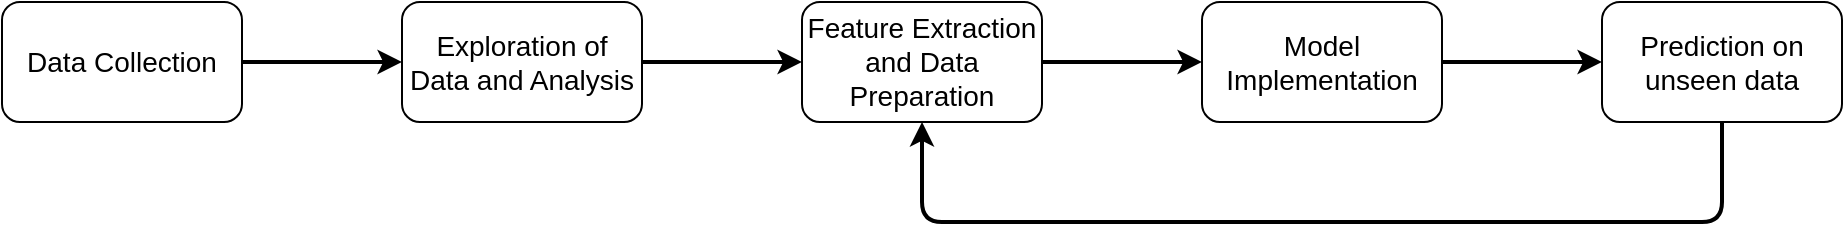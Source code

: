 <mxfile>
    <diagram id="wv7-BzD7a-b7TQu3wwlf" name="Page-1">
        <mxGraphModel dx="647" dy="591" grid="1" gridSize="10" guides="1" tooltips="1" connect="1" arrows="1" fold="1" page="1" pageScale="1" pageWidth="1169" pageHeight="827" background="#ffffff" math="0" shadow="0">
            <root>
                <mxCell id="0"/>
                <mxCell id="1" parent="0"/>
                <mxCell id="4" value="" style="edgeStyle=none;html=1;fontFamily=Helvetica;fontSize=14;fontColor=#000000;strokeColor=#000000;strokeWidth=2;" edge="1" parent="1" source="2" target="3">
                    <mxGeometry relative="1" as="geometry"/>
                </mxCell>
                <mxCell id="2" value="&lt;font style=&quot;font-size: 14px;&quot; color=&quot;#000000&quot;&gt;Data Collection&lt;/font&gt;" style="rounded=1;whiteSpace=wrap;html=1;fillColor=#FFFFFF;strokeColor=#000000;" vertex="1" parent="1">
                    <mxGeometry x="30" y="450" width="120" height="60" as="geometry"/>
                </mxCell>
                <mxCell id="6" value="" style="edgeStyle=none;shape=connector;rounded=1;html=1;labelBackgroundColor=default;strokeColor=#000000;strokeWidth=2;fontFamily=Helvetica;fontSize=14;fontColor=#000000;endArrow=classic;" edge="1" parent="1" source="3" target="5">
                    <mxGeometry relative="1" as="geometry"/>
                </mxCell>
                <mxCell id="3" value="&lt;font color=&quot;#000000&quot;&gt;&lt;span style=&quot;font-size: 14px;&quot;&gt;Exploration of Data and Analysis&lt;/span&gt;&lt;/font&gt;" style="rounded=1;whiteSpace=wrap;html=1;fillColor=#FFFFFF;strokeColor=#000000;" vertex="1" parent="1">
                    <mxGeometry x="230" y="450" width="120" height="60" as="geometry"/>
                </mxCell>
                <mxCell id="8" value="" style="edgeStyle=none;shape=connector;rounded=1;html=1;labelBackgroundColor=default;strokeColor=#000000;strokeWidth=2;fontFamily=Helvetica;fontSize=14;fontColor=#000000;endArrow=classic;" edge="1" parent="1" source="5" target="7">
                    <mxGeometry relative="1" as="geometry"/>
                </mxCell>
                <mxCell id="5" value="&lt;font color=&quot;#000000&quot;&gt;&lt;span style=&quot;font-size: 14px;&quot;&gt;Feature Extraction and Data Preparation&lt;/span&gt;&lt;/font&gt;" style="rounded=1;whiteSpace=wrap;html=1;fillColor=#FFFFFF;strokeColor=#000000;" vertex="1" parent="1">
                    <mxGeometry x="430" y="450" width="120" height="60" as="geometry"/>
                </mxCell>
                <mxCell id="10" value="" style="edgeStyle=none;shape=connector;rounded=1;html=1;labelBackgroundColor=default;strokeColor=#000000;strokeWidth=2;fontFamily=Helvetica;fontSize=14;fontColor=#000000;endArrow=classic;" edge="1" parent="1" source="7" target="9">
                    <mxGeometry relative="1" as="geometry"/>
                </mxCell>
                <mxCell id="7" value="&lt;font color=&quot;#000000&quot;&gt;&lt;span style=&quot;font-size: 14px;&quot;&gt;Model Implementation&lt;br&gt;&lt;/span&gt;&lt;/font&gt;" style="rounded=1;whiteSpace=wrap;html=1;fillColor=#FFFFFF;strokeColor=#000000;" vertex="1" parent="1">
                    <mxGeometry x="630" y="450" width="120" height="60" as="geometry"/>
                </mxCell>
                <mxCell id="9" value="&lt;font color=&quot;#000000&quot;&gt;&lt;span style=&quot;font-size: 14px;&quot;&gt;Prediction on unseen data&lt;br&gt;&lt;/span&gt;&lt;/font&gt;" style="rounded=1;whiteSpace=wrap;html=1;fillColor=#FFFFFF;strokeColor=#000000;" vertex="1" parent="1">
                    <mxGeometry x="830" y="450" width="120" height="60" as="geometry"/>
                </mxCell>
                <mxCell id="13" value="" style="endArrow=classic;html=1;rounded=1;labelBackgroundColor=default;strokeColor=#000000;strokeWidth=2;fontFamily=Helvetica;fontSize=14;fontColor=#000000;shape=connector;exitX=0.5;exitY=1;exitDx=0;exitDy=0;entryX=0.5;entryY=1;entryDx=0;entryDy=0;" edge="1" parent="1" source="9" target="5">
                    <mxGeometry width="50" height="50" relative="1" as="geometry">
                        <mxPoint x="690" y="520" as="sourcePoint"/>
                        <mxPoint x="470" y="560" as="targetPoint"/>
                        <Array as="points">
                            <mxPoint x="890" y="560"/>
                            <mxPoint x="490" y="560"/>
                        </Array>
                    </mxGeometry>
                </mxCell>
            </root>
        </mxGraphModel>
    </diagram>
</mxfile>